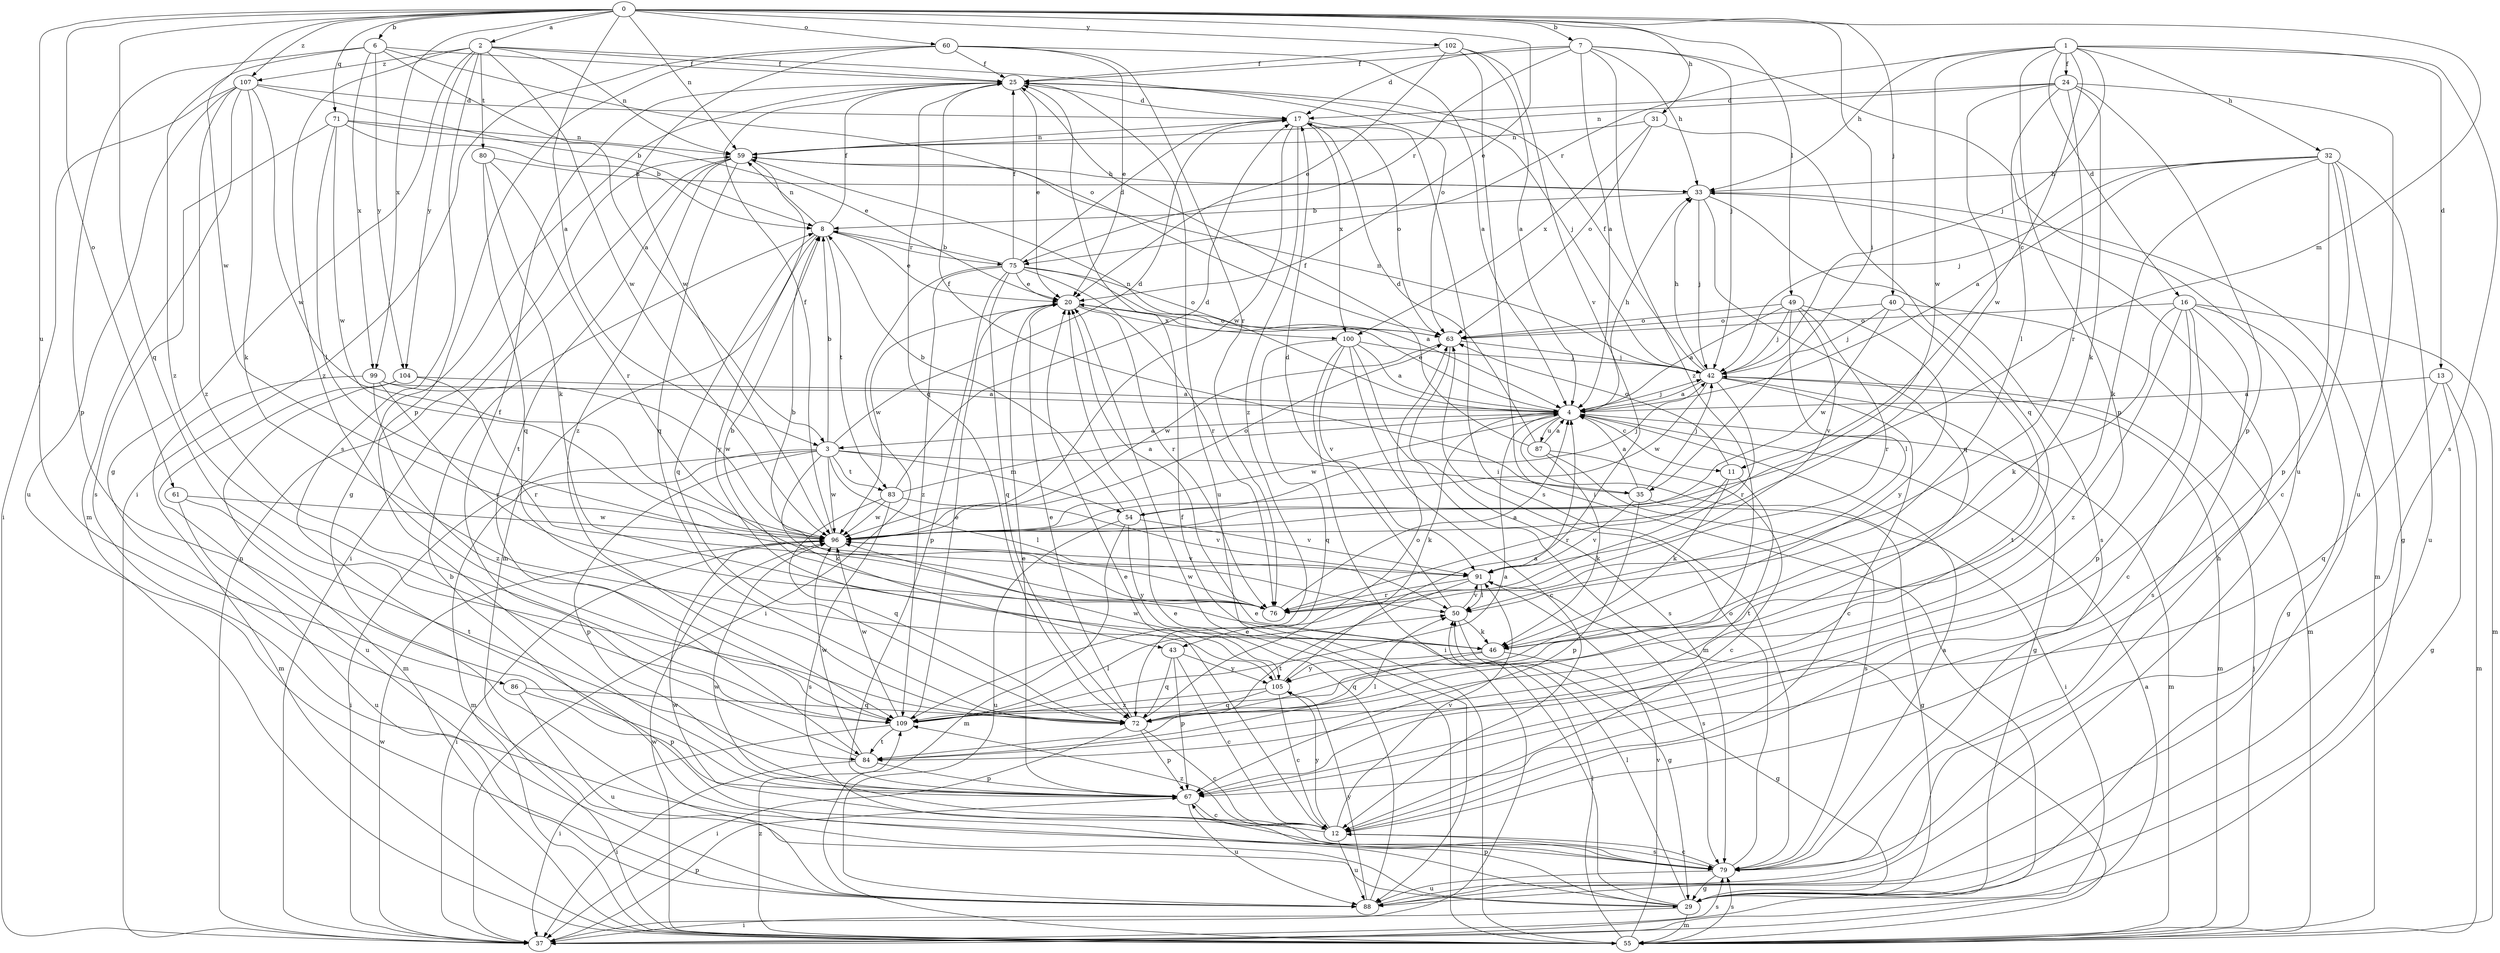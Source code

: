 strict digraph  {
0;
1;
2;
3;
4;
6;
7;
8;
11;
12;
13;
16;
17;
20;
24;
25;
29;
31;
32;
33;
35;
37;
40;
42;
43;
46;
49;
50;
54;
55;
59;
60;
61;
63;
67;
71;
72;
75;
76;
79;
80;
83;
84;
86;
87;
88;
91;
96;
99;
100;
102;
104;
105;
107;
109;
0 -> 2  [label=a];
0 -> 3  [label=a];
0 -> 6  [label=b];
0 -> 7  [label=b];
0 -> 20  [label=e];
0 -> 31  [label=h];
0 -> 35  [label=i];
0 -> 40  [label=j];
0 -> 49  [label=l];
0 -> 54  [label=m];
0 -> 59  [label=n];
0 -> 60  [label=o];
0 -> 61  [label=o];
0 -> 71  [label=q];
0 -> 72  [label=q];
0 -> 86  [label=u];
0 -> 96  [label=w];
0 -> 99  [label=x];
0 -> 102  [label=y];
0 -> 107  [label=z];
1 -> 11  [label=c];
1 -> 13  [label=d];
1 -> 16  [label=d];
1 -> 24  [label=f];
1 -> 32  [label=h];
1 -> 33  [label=h];
1 -> 42  [label=j];
1 -> 67  [label=p];
1 -> 75  [label=r];
1 -> 79  [label=s];
1 -> 96  [label=w];
2 -> 25  [label=f];
2 -> 29  [label=g];
2 -> 59  [label=n];
2 -> 63  [label=o];
2 -> 79  [label=s];
2 -> 80  [label=t];
2 -> 96  [label=w];
2 -> 104  [label=y];
2 -> 107  [label=z];
2 -> 109  [label=z];
3 -> 8  [label=b];
3 -> 17  [label=d];
3 -> 35  [label=i];
3 -> 37  [label=i];
3 -> 43  [label=k];
3 -> 50  [label=l];
3 -> 54  [label=m];
3 -> 55  [label=m];
3 -> 67  [label=p];
3 -> 83  [label=t];
3 -> 96  [label=w];
4 -> 3  [label=a];
4 -> 11  [label=c];
4 -> 20  [label=e];
4 -> 33  [label=h];
4 -> 37  [label=i];
4 -> 42  [label=j];
4 -> 43  [label=k];
4 -> 55  [label=m];
4 -> 59  [label=n];
4 -> 87  [label=u];
4 -> 96  [label=w];
6 -> 3  [label=a];
6 -> 25  [label=f];
6 -> 63  [label=o];
6 -> 67  [label=p];
6 -> 99  [label=x];
6 -> 104  [label=y];
6 -> 109  [label=z];
7 -> 4  [label=a];
7 -> 17  [label=d];
7 -> 25  [label=f];
7 -> 33  [label=h];
7 -> 42  [label=j];
7 -> 75  [label=r];
7 -> 88  [label=u];
7 -> 109  [label=z];
8 -> 20  [label=e];
8 -> 25  [label=f];
8 -> 59  [label=n];
8 -> 72  [label=q];
8 -> 75  [label=r];
8 -> 83  [label=t];
8 -> 105  [label=y];
11 -> 46  [label=k];
11 -> 63  [label=o];
11 -> 76  [label=r];
11 -> 84  [label=t];
12 -> 20  [label=e];
12 -> 79  [label=s];
12 -> 88  [label=u];
12 -> 91  [label=v];
12 -> 96  [label=w];
12 -> 105  [label=y];
12 -> 109  [label=z];
13 -> 4  [label=a];
13 -> 29  [label=g];
13 -> 55  [label=m];
13 -> 72  [label=q];
16 -> 12  [label=c];
16 -> 29  [label=g];
16 -> 46  [label=k];
16 -> 55  [label=m];
16 -> 63  [label=o];
16 -> 67  [label=p];
16 -> 79  [label=s];
16 -> 109  [label=z];
17 -> 59  [label=n];
17 -> 63  [label=o];
17 -> 79  [label=s];
17 -> 96  [label=w];
17 -> 100  [label=x];
17 -> 109  [label=z];
20 -> 63  [label=o];
20 -> 76  [label=r];
20 -> 96  [label=w];
20 -> 100  [label=x];
24 -> 17  [label=d];
24 -> 46  [label=k];
24 -> 50  [label=l];
24 -> 59  [label=n];
24 -> 67  [label=p];
24 -> 76  [label=r];
24 -> 88  [label=u];
24 -> 96  [label=w];
25 -> 17  [label=d];
25 -> 20  [label=e];
25 -> 29  [label=g];
25 -> 42  [label=j];
25 -> 72  [label=q];
25 -> 88  [label=u];
29 -> 8  [label=b];
29 -> 20  [label=e];
29 -> 37  [label=i];
29 -> 50  [label=l];
29 -> 55  [label=m];
29 -> 67  [label=p];
31 -> 59  [label=n];
31 -> 63  [label=o];
31 -> 72  [label=q];
31 -> 100  [label=x];
32 -> 4  [label=a];
32 -> 12  [label=c];
32 -> 29  [label=g];
32 -> 33  [label=h];
32 -> 42  [label=j];
32 -> 46  [label=k];
32 -> 67  [label=p];
32 -> 88  [label=u];
33 -> 8  [label=b];
33 -> 42  [label=j];
33 -> 55  [label=m];
33 -> 72  [label=q];
33 -> 79  [label=s];
35 -> 4  [label=a];
35 -> 25  [label=f];
35 -> 29  [label=g];
35 -> 42  [label=j];
35 -> 67  [label=p];
35 -> 91  [label=v];
37 -> 4  [label=a];
37 -> 59  [label=n];
37 -> 67  [label=p];
37 -> 79  [label=s];
37 -> 96  [label=w];
40 -> 42  [label=j];
40 -> 55  [label=m];
40 -> 63  [label=o];
40 -> 84  [label=t];
40 -> 96  [label=w];
42 -> 4  [label=a];
42 -> 12  [label=c];
42 -> 25  [label=f];
42 -> 29  [label=g];
42 -> 33  [label=h];
42 -> 55  [label=m];
42 -> 59  [label=n];
42 -> 76  [label=r];
42 -> 96  [label=w];
43 -> 12  [label=c];
43 -> 67  [label=p];
43 -> 72  [label=q];
43 -> 105  [label=y];
46 -> 8  [label=b];
46 -> 29  [label=g];
46 -> 72  [label=q];
46 -> 105  [label=y];
49 -> 4  [label=a];
49 -> 42  [label=j];
49 -> 50  [label=l];
49 -> 63  [label=o];
49 -> 76  [label=r];
49 -> 91  [label=v];
49 -> 105  [label=y];
50 -> 17  [label=d];
50 -> 29  [label=g];
50 -> 46  [label=k];
50 -> 91  [label=v];
54 -> 8  [label=b];
54 -> 42  [label=j];
54 -> 55  [label=m];
54 -> 88  [label=u];
54 -> 91  [label=v];
54 -> 105  [label=y];
55 -> 20  [label=e];
55 -> 25  [label=f];
55 -> 42  [label=j];
55 -> 50  [label=l];
55 -> 79  [label=s];
55 -> 91  [label=v];
55 -> 96  [label=w];
55 -> 109  [label=z];
59 -> 33  [label=h];
59 -> 37  [label=i];
59 -> 55  [label=m];
59 -> 72  [label=q];
59 -> 84  [label=t];
59 -> 109  [label=z];
60 -> 4  [label=a];
60 -> 20  [label=e];
60 -> 25  [label=f];
60 -> 37  [label=i];
60 -> 67  [label=p];
60 -> 76  [label=r];
60 -> 96  [label=w];
61 -> 84  [label=t];
61 -> 88  [label=u];
61 -> 96  [label=w];
63 -> 42  [label=j];
63 -> 79  [label=s];
63 -> 96  [label=w];
67 -> 12  [label=c];
67 -> 20  [label=e];
67 -> 88  [label=u];
71 -> 8  [label=b];
71 -> 20  [label=e];
71 -> 50  [label=l];
71 -> 59  [label=n];
71 -> 79  [label=s];
71 -> 96  [label=w];
72 -> 12  [label=c];
72 -> 20  [label=e];
72 -> 37  [label=i];
72 -> 63  [label=o];
72 -> 67  [label=p];
75 -> 4  [label=a];
75 -> 8  [label=b];
75 -> 17  [label=d];
75 -> 20  [label=e];
75 -> 25  [label=f];
75 -> 37  [label=i];
75 -> 63  [label=o];
75 -> 67  [label=p];
75 -> 72  [label=q];
75 -> 76  [label=r];
75 -> 109  [label=z];
76 -> 4  [label=a];
76 -> 8  [label=b];
76 -> 96  [label=w];
79 -> 4  [label=a];
79 -> 12  [label=c];
79 -> 29  [label=g];
79 -> 63  [label=o];
79 -> 88  [label=u];
79 -> 96  [label=w];
80 -> 33  [label=h];
80 -> 46  [label=k];
80 -> 72  [label=q];
80 -> 76  [label=r];
83 -> 4  [label=a];
83 -> 17  [label=d];
83 -> 72  [label=q];
83 -> 79  [label=s];
83 -> 91  [label=v];
83 -> 96  [label=w];
84 -> 25  [label=f];
84 -> 37  [label=i];
84 -> 50  [label=l];
84 -> 67  [label=p];
84 -> 96  [label=w];
86 -> 67  [label=p];
86 -> 72  [label=q];
86 -> 88  [label=u];
87 -> 4  [label=a];
87 -> 12  [label=c];
87 -> 17  [label=d];
87 -> 25  [label=f];
87 -> 46  [label=k];
87 -> 79  [label=s];
88 -> 20  [label=e];
88 -> 33  [label=h];
88 -> 105  [label=y];
91 -> 50  [label=l];
91 -> 76  [label=r];
91 -> 79  [label=s];
91 -> 84  [label=t];
96 -> 25  [label=f];
96 -> 37  [label=i];
96 -> 63  [label=o];
96 -> 91  [label=v];
99 -> 4  [label=a];
99 -> 55  [label=m];
99 -> 76  [label=r];
99 -> 96  [label=w];
99 -> 109  [label=z];
100 -> 4  [label=a];
100 -> 12  [label=c];
100 -> 37  [label=i];
100 -> 42  [label=j];
100 -> 55  [label=m];
100 -> 72  [label=q];
100 -> 91  [label=v];
102 -> 4  [label=a];
102 -> 20  [label=e];
102 -> 25  [label=f];
102 -> 37  [label=i];
102 -> 91  [label=v];
104 -> 4  [label=a];
104 -> 55  [label=m];
104 -> 76  [label=r];
104 -> 88  [label=u];
105 -> 4  [label=a];
105 -> 12  [label=c];
105 -> 72  [label=q];
105 -> 96  [label=w];
105 -> 109  [label=z];
107 -> 8  [label=b];
107 -> 17  [label=d];
107 -> 37  [label=i];
107 -> 46  [label=k];
107 -> 55  [label=m];
107 -> 88  [label=u];
107 -> 96  [label=w];
107 -> 109  [label=z];
109 -> 4  [label=a];
109 -> 20  [label=e];
109 -> 37  [label=i];
109 -> 50  [label=l];
109 -> 84  [label=t];
109 -> 96  [label=w];
}
